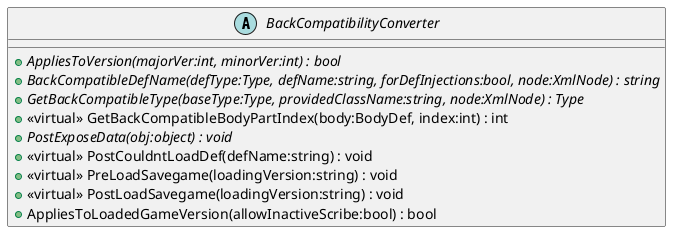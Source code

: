 @startuml
abstract class BackCompatibilityConverter {
    + {abstract} AppliesToVersion(majorVer:int, minorVer:int) : bool
    + {abstract} BackCompatibleDefName(defType:Type, defName:string, forDefInjections:bool, node:XmlNode) : string
    + {abstract} GetBackCompatibleType(baseType:Type, providedClassName:string, node:XmlNode) : Type
    + <<virtual>> GetBackCompatibleBodyPartIndex(body:BodyDef, index:int) : int
    + {abstract} PostExposeData(obj:object) : void
    + <<virtual>> PostCouldntLoadDef(defName:string) : void
    + <<virtual>> PreLoadSavegame(loadingVersion:string) : void
    + <<virtual>> PostLoadSavegame(loadingVersion:string) : void
    + AppliesToLoadedGameVersion(allowInactiveScribe:bool) : bool
}
@enduml
